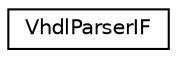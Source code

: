 digraph "Graphical Class Hierarchy"
{
 // INTERACTIVE_SVG=YES
  edge [fontname="Helvetica",fontsize="10",labelfontname="Helvetica",labelfontsize="10"];
  node [fontname="Helvetica",fontsize="10",shape=record];
  rankdir="LR";
  Node0 [label="VhdlParserIF",height=0.2,width=0.4,color="black", fillcolor="white", style="filled",URL="$dd/d4f/class_vhdl_parser_i_f.html"];
}
